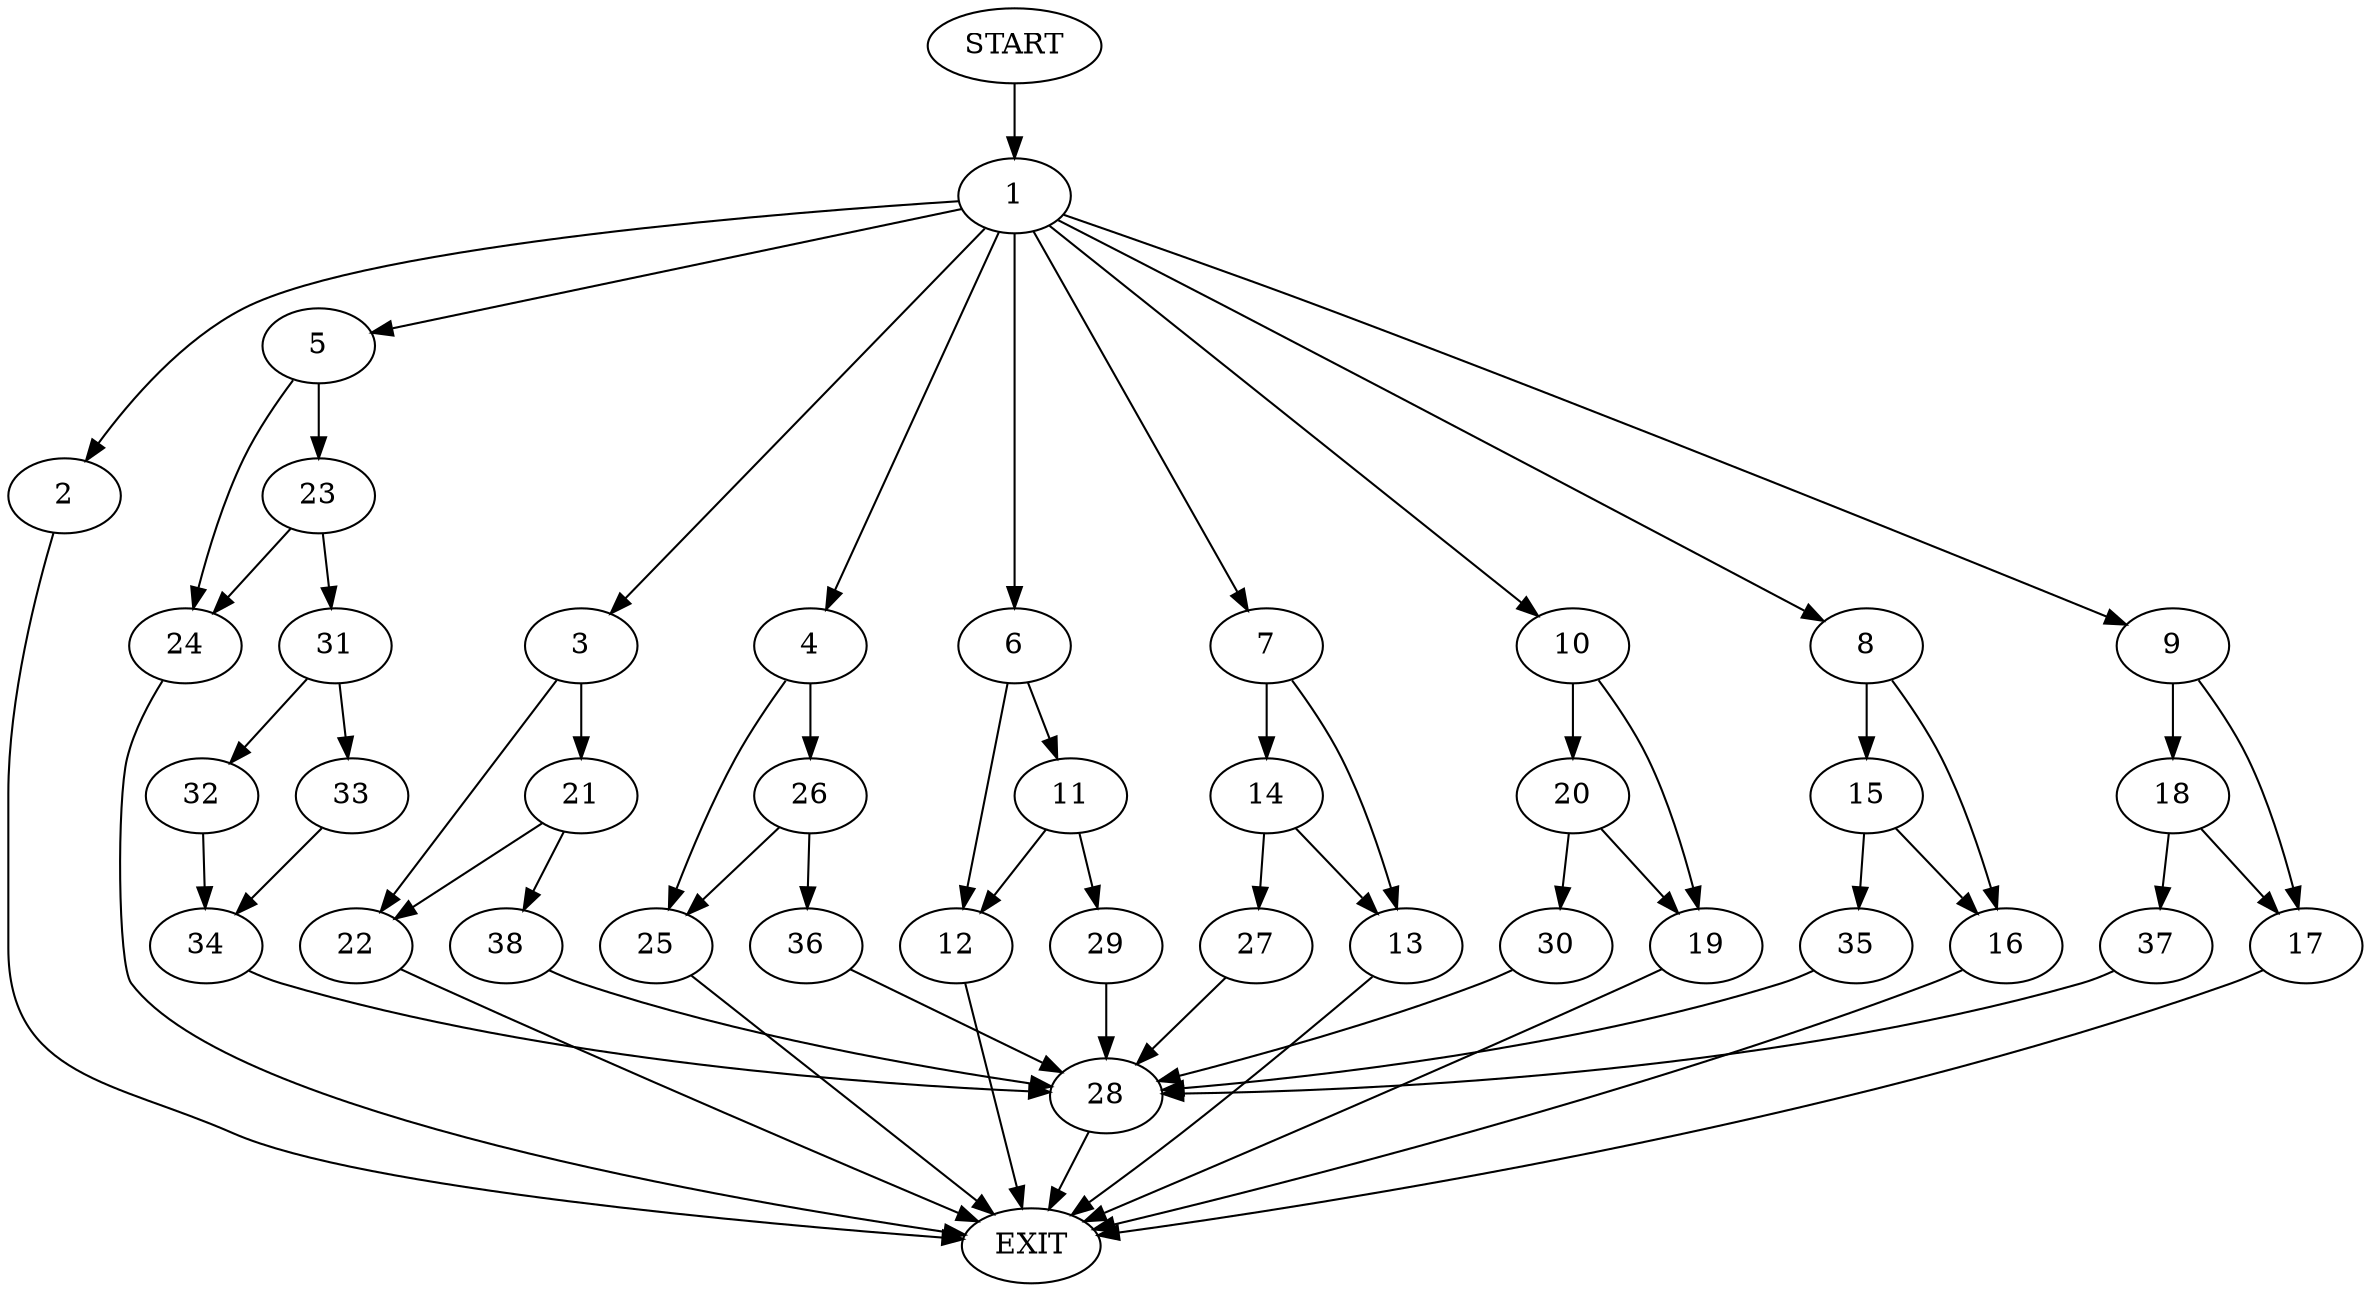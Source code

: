 digraph {
0 [label="START"]
39 [label="EXIT"]
0 -> 1
1 -> 2
1 -> 3
1 -> 4
1 -> 5
1 -> 6
1 -> 7
1 -> 8
1 -> 9
1 -> 10
2 -> 39
6 -> 11
6 -> 12
7 -> 13
7 -> 14
8 -> 15
8 -> 16
9 -> 17
9 -> 18
10 -> 19
10 -> 20
3 -> 21
3 -> 22
5 -> 23
5 -> 24
4 -> 25
4 -> 26
13 -> 39
14 -> 27
14 -> 13
27 -> 28
28 -> 39
11 -> 29
11 -> 12
12 -> 39
29 -> 28
20 -> 30
20 -> 19
19 -> 39
30 -> 28
24 -> 39
23 -> 24
23 -> 31
31 -> 32
31 -> 33
32 -> 34
33 -> 34
34 -> 28
16 -> 39
15 -> 16
15 -> 35
35 -> 28
25 -> 39
26 -> 25
26 -> 36
36 -> 28
17 -> 39
18 -> 37
18 -> 17
37 -> 28
22 -> 39
21 -> 38
21 -> 22
38 -> 28
}
